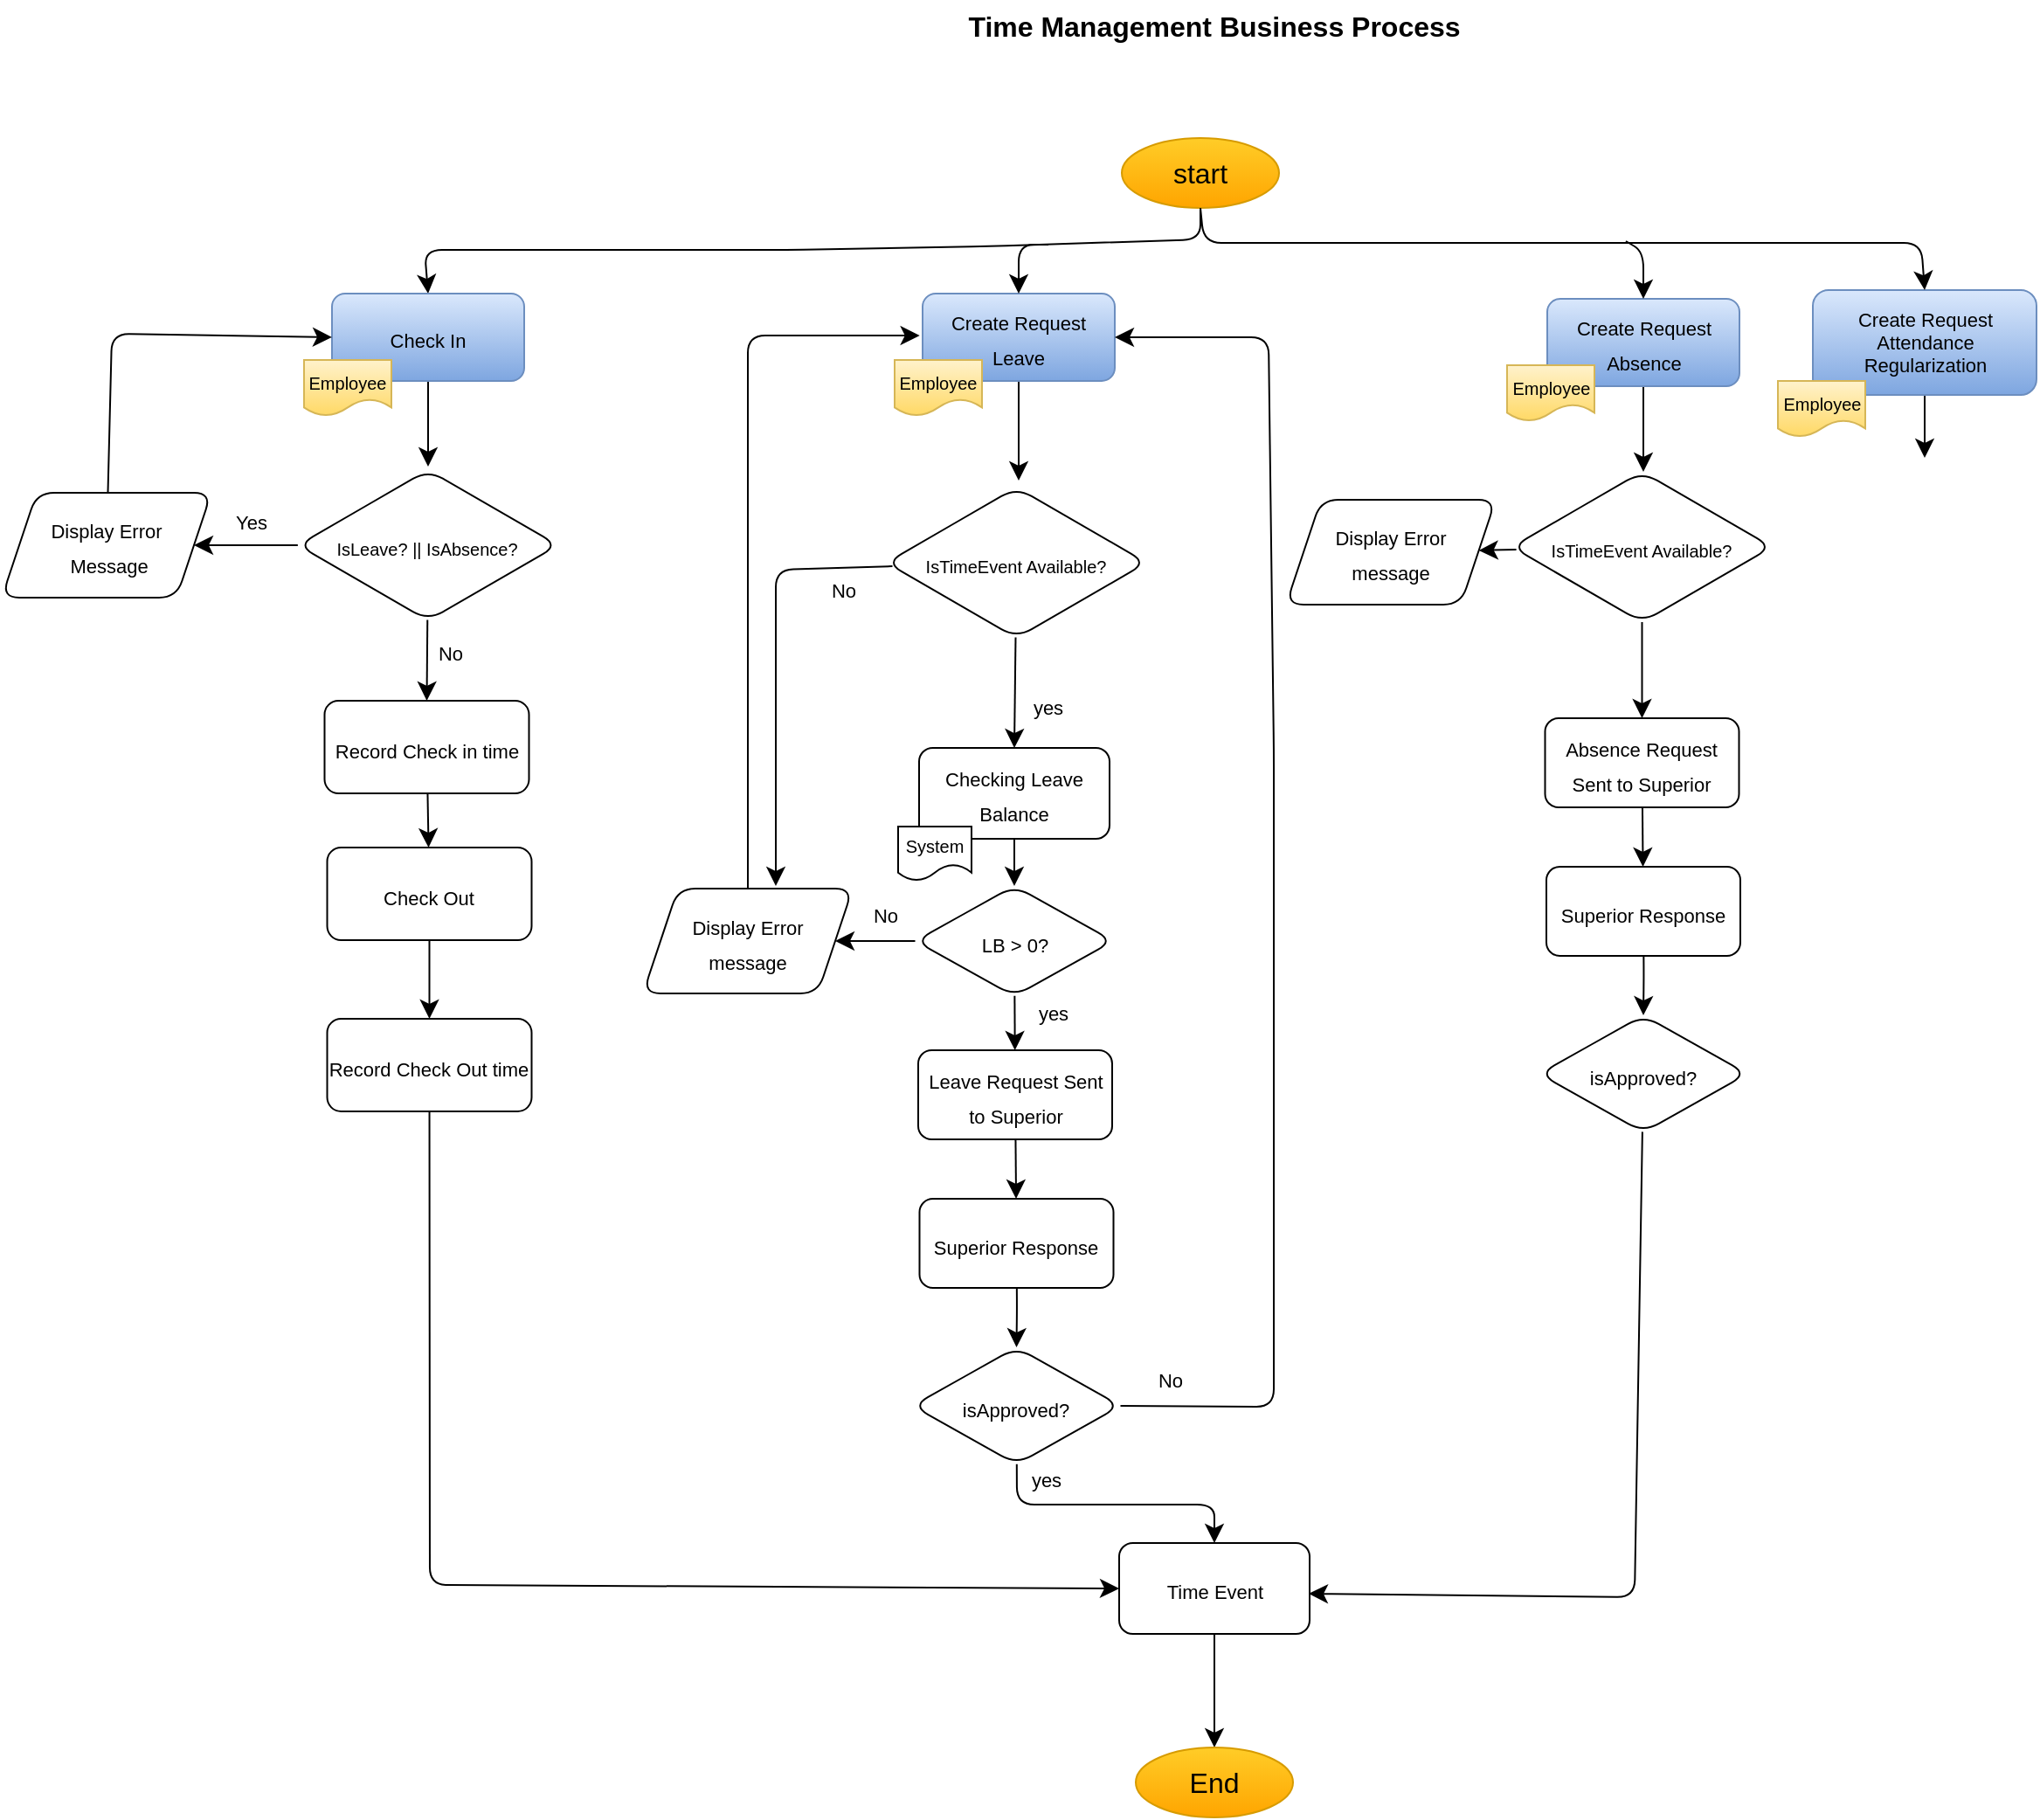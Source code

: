 <mxfile version="21.2.9" type="github">
  <diagram name="Page-1" id="3nV38mSNL-lvkJdHqZnk">
    <mxGraphModel dx="1599" dy="821" grid="0" gridSize="10" guides="1" tooltips="1" connect="1" arrows="1" fold="1" page="0" pageScale="1" pageWidth="850" pageHeight="1100" math="0" shadow="0">
      <root>
        <mxCell id="0" />
        <mxCell id="1" parent="0" />
        <mxCell id="1xMDpH14Qbi4-UP5KBB6-37" style="edgeStyle=none;rounded=1;orthogonalLoop=1;jettySize=auto;html=1;entryX=0.5;entryY=0;entryDx=0;entryDy=0;fontSize=12;startSize=8;endSize=8;movable=1;resizable=1;rotatable=1;deletable=1;editable=1;locked=0;connectable=1;" edge="1" parent="1" target="1xMDpH14Qbi4-UP5KBB6-5">
          <mxGeometry relative="1" as="geometry">
            <mxPoint x="220" y="41" as="sourcePoint" />
            <Array as="points">
              <mxPoint x="220" y="58" />
              <mxPoint x="99" y="62" />
              <mxPoint x="-17" y="64" />
              <mxPoint x="-224" y="64" />
            </Array>
          </mxGeometry>
        </mxCell>
        <mxCell id="1xMDpH14Qbi4-UP5KBB6-2" value="start" style="ellipse;whiteSpace=wrap;html=1;fontSize=16;fillColor=#ffcd28;gradientColor=#ffa500;strokeColor=#d79b00;movable=1;resizable=1;rotatable=1;deletable=1;editable=1;locked=0;connectable=1;" vertex="1" parent="1">
          <mxGeometry x="175" width="90" height="40" as="geometry" />
        </mxCell>
        <mxCell id="1xMDpH14Qbi4-UP5KBB6-3" value="Time Management Business Process" style="text;html=1;strokeColor=none;fillColor=none;align=center;verticalAlign=middle;whiteSpace=wrap;rounded=0;fontSize=16;fontStyle=1" vertex="1" parent="1">
          <mxGeometry x="63" y="-79" width="330" height="30" as="geometry" />
        </mxCell>
        <mxCell id="1xMDpH14Qbi4-UP5KBB6-4" style="edgeStyle=none;curved=1;rounded=0;orthogonalLoop=1;jettySize=auto;html=1;fontSize=12;startSize=8;endSize=8;movable=1;resizable=1;rotatable=1;deletable=1;editable=1;locked=0;connectable=1;" edge="1" parent="1" source="1xMDpH14Qbi4-UP5KBB6-5">
          <mxGeometry relative="1" as="geometry">
            <mxPoint x="-222" y="188" as="targetPoint" />
          </mxGeometry>
        </mxCell>
        <mxCell id="1xMDpH14Qbi4-UP5KBB6-5" value="&lt;font style=&quot;font-size: 11px;&quot;&gt;Check In&lt;/font&gt;" style="rounded=1;whiteSpace=wrap;html=1;fontSize=16;fillColor=#dae8fc;gradientColor=#7ea6e0;strokeColor=#6c8ebf;movable=1;resizable=1;rotatable=1;deletable=1;editable=1;locked=0;connectable=1;" vertex="1" parent="1">
          <mxGeometry x="-277" y="89" width="110" height="50" as="geometry" />
        </mxCell>
        <mxCell id="1xMDpH14Qbi4-UP5KBB6-6" value="&lt;font size=&quot;1&quot;&gt;Employee&lt;/font&gt;" style="shape=document;whiteSpace=wrap;html=1;boundedLbl=1;fontSize=16;fillColor=#fff2cc;gradientColor=#ffd966;strokeColor=#d6b656;movable=1;resizable=1;rotatable=1;deletable=1;editable=1;locked=0;connectable=1;" vertex="1" parent="1">
          <mxGeometry x="-293" y="127" width="50" height="32" as="geometry" />
        </mxCell>
        <mxCell id="1xMDpH14Qbi4-UP5KBB6-38" style="edgeStyle=none;curved=1;rounded=0;orthogonalLoop=1;jettySize=auto;html=1;fontSize=12;startSize=8;endSize=8;movable=1;resizable=1;rotatable=1;deletable=1;editable=1;locked=0;connectable=1;" edge="1" parent="1" source="1xMDpH14Qbi4-UP5KBB6-39">
          <mxGeometry relative="1" as="geometry">
            <mxPoint x="116" y="196" as="targetPoint" />
          </mxGeometry>
        </mxCell>
        <mxCell id="1xMDpH14Qbi4-UP5KBB6-39" value="&lt;font style=&quot;font-size: 11px;&quot;&gt;Create Request Leave&lt;/font&gt;" style="rounded=1;whiteSpace=wrap;html=1;fontSize=16;fillColor=#dae8fc;gradientColor=#7ea6e0;strokeColor=#6c8ebf;movable=0;resizable=0;rotatable=0;deletable=0;editable=0;locked=1;connectable=0;" vertex="1" parent="1">
          <mxGeometry x="61" y="89" width="110" height="50" as="geometry" />
        </mxCell>
        <mxCell id="1xMDpH14Qbi4-UP5KBB6-40" value="&lt;font size=&quot;1&quot;&gt;Employee&lt;/font&gt;" style="shape=document;whiteSpace=wrap;html=1;boundedLbl=1;fontSize=16;fillColor=#fff2cc;gradientColor=#ffd966;strokeColor=#d6b656;movable=0;resizable=0;rotatable=0;deletable=0;editable=0;locked=1;connectable=0;" vertex="1" parent="1">
          <mxGeometry x="45" y="127" width="50" height="32" as="geometry" />
        </mxCell>
        <mxCell id="1xMDpH14Qbi4-UP5KBB6-41" style="edgeStyle=none;curved=1;rounded=0;orthogonalLoop=1;jettySize=auto;html=1;fontSize=12;startSize=8;endSize=8;movable=1;resizable=1;rotatable=1;deletable=1;editable=1;locked=0;connectable=1;" edge="1" parent="1" source="1xMDpH14Qbi4-UP5KBB6-42">
          <mxGeometry relative="1" as="geometry">
            <mxPoint x="473.5" y="191" as="targetPoint" />
          </mxGeometry>
        </mxCell>
        <mxCell id="1xMDpH14Qbi4-UP5KBB6-42" value="&lt;font style=&quot;font-size: 11px;&quot;&gt;Create Request Absence&lt;/font&gt;" style="rounded=1;whiteSpace=wrap;html=1;fontSize=16;fillColor=#dae8fc;gradientColor=#7ea6e0;strokeColor=#6c8ebf;movable=1;resizable=1;rotatable=1;deletable=1;editable=1;locked=0;connectable=1;" vertex="1" parent="1">
          <mxGeometry x="418.5" y="92" width="110" height="50" as="geometry" />
        </mxCell>
        <mxCell id="1xMDpH14Qbi4-UP5KBB6-43" value="&lt;font size=&quot;1&quot;&gt;Employee&lt;/font&gt;" style="shape=document;whiteSpace=wrap;html=1;boundedLbl=1;fontSize=16;fillColor=#fff2cc;gradientColor=#ffd966;strokeColor=#d6b656;movable=1;resizable=1;rotatable=1;deletable=1;editable=1;locked=0;connectable=1;" vertex="1" parent="1">
          <mxGeometry x="395.5" y="130" width="50" height="32" as="geometry" />
        </mxCell>
        <mxCell id="1xMDpH14Qbi4-UP5KBB6-47" style="edgeStyle=none;curved=1;rounded=0;orthogonalLoop=1;jettySize=auto;html=1;fontSize=12;startSize=8;endSize=8;movable=1;resizable=1;rotatable=1;deletable=1;editable=1;locked=0;connectable=1;" edge="1" parent="1" source="1xMDpH14Qbi4-UP5KBB6-45">
          <mxGeometry relative="1" as="geometry">
            <mxPoint x="634.5" y="183" as="targetPoint" />
          </mxGeometry>
        </mxCell>
        <mxCell id="1xMDpH14Qbi4-UP5KBB6-45" value="&lt;font style=&quot;font-size: 11px;&quot;&gt;Create Request Attendance Regularization&lt;/font&gt;" style="rounded=1;whiteSpace=wrap;html=1;fontSize=11;fillColor=#dae8fc;gradientColor=#7ea6e0;strokeColor=#6c8ebf;movable=1;resizable=1;rotatable=1;deletable=1;editable=1;locked=0;connectable=1;" vertex="1" parent="1">
          <mxGeometry x="570.5" y="87" width="128" height="60" as="geometry" />
        </mxCell>
        <mxCell id="1xMDpH14Qbi4-UP5KBB6-46" value="&lt;font size=&quot;1&quot;&gt;Employee&lt;/font&gt;" style="shape=document;whiteSpace=wrap;html=1;boundedLbl=1;fontSize=16;fillColor=#fff2cc;gradientColor=#ffd966;strokeColor=#d6b656;movable=1;resizable=1;rotatable=1;deletable=1;editable=1;locked=0;connectable=1;" vertex="1" parent="1">
          <mxGeometry x="550.5" y="139" width="50" height="32" as="geometry" />
        </mxCell>
        <mxCell id="1xMDpH14Qbi4-UP5KBB6-48" style="edgeStyle=none;rounded=1;orthogonalLoop=1;jettySize=auto;html=1;entryX=0.5;entryY=0;entryDx=0;entryDy=0;fontSize=12;startSize=8;endSize=8;movable=1;resizable=1;rotatable=1;deletable=1;editable=1;locked=0;connectable=1;exitX=0.5;exitY=1;exitDx=0;exitDy=0;" edge="1" parent="1" source="1xMDpH14Qbi4-UP5KBB6-2" target="1xMDpH14Qbi4-UP5KBB6-45">
          <mxGeometry relative="1" as="geometry">
            <mxPoint x="282.5" y="43" as="sourcePoint" />
            <mxPoint x="141.5" y="91" as="targetPoint" />
            <Array as="points">
              <mxPoint x="222" y="60" />
              <mxPoint x="282.5" y="60" />
              <mxPoint x="378.5" y="60" />
              <mxPoint x="632.5" y="60" />
            </Array>
          </mxGeometry>
        </mxCell>
        <mxCell id="1xMDpH14Qbi4-UP5KBB6-49" value="" style="endArrow=classic;html=1;rounded=1;fontSize=12;startSize=8;endSize=8;entryX=0.5;entryY=0;entryDx=0;entryDy=0;movable=0;resizable=0;rotatable=0;deletable=0;editable=0;locked=1;connectable=0;" edge="1" parent="1" target="1xMDpH14Qbi4-UP5KBB6-39">
          <mxGeometry width="50" height="50" relative="1" as="geometry">
            <mxPoint x="133" y="61" as="sourcePoint" />
            <mxPoint x="223" y="-38" as="targetPoint" />
            <Array as="points">
              <mxPoint x="116" y="61" />
            </Array>
          </mxGeometry>
        </mxCell>
        <mxCell id="1xMDpH14Qbi4-UP5KBB6-50" value="" style="endArrow=classic;html=1;rounded=1;fontSize=12;startSize=8;endSize=8;entryX=0.5;entryY=0;entryDx=0;entryDy=0;movable=1;resizable=1;rotatable=1;deletable=1;editable=1;locked=0;connectable=1;" edge="1" parent="1" target="1xMDpH14Qbi4-UP5KBB6-42">
          <mxGeometry width="50" height="50" relative="1" as="geometry">
            <mxPoint x="463.5" y="59" as="sourcePoint" />
            <mxPoint x="283.5" y="102" as="targetPoint" />
            <Array as="points">
              <mxPoint x="473.5" y="65" />
            </Array>
          </mxGeometry>
        </mxCell>
        <mxCell id="1xMDpH14Qbi4-UP5KBB6-57" value="" style="edgeStyle=none;curved=1;rounded=0;orthogonalLoop=1;jettySize=auto;html=1;fontSize=12;startSize=8;endSize=8;" edge="1" parent="1" source="1xMDpH14Qbi4-UP5KBB6-51" target="1xMDpH14Qbi4-UP5KBB6-56">
          <mxGeometry relative="1" as="geometry" />
        </mxCell>
        <mxCell id="1xMDpH14Qbi4-UP5KBB6-51" value="&lt;font style=&quot;font-size: 11px;&quot;&gt;Checking Leave Balance&lt;/font&gt;" style="rounded=1;whiteSpace=wrap;html=1;fontSize=16;" vertex="1" parent="1">
          <mxGeometry x="59" y="349" width="109" height="52" as="geometry" />
        </mxCell>
        <mxCell id="1xMDpH14Qbi4-UP5KBB6-53" value="&lt;font style=&quot;font-size: 10px;&quot;&gt;System&lt;/font&gt;" style="shape=document;whiteSpace=wrap;html=1;boundedLbl=1;fontSize=10;" vertex="1" parent="1">
          <mxGeometry x="47" y="394" width="42" height="31" as="geometry" />
        </mxCell>
        <mxCell id="1xMDpH14Qbi4-UP5KBB6-59" value="" style="edgeStyle=none;curved=1;rounded=0;orthogonalLoop=1;jettySize=auto;html=1;fontSize=12;startSize=8;endSize=8;" edge="1" parent="1" source="1xMDpH14Qbi4-UP5KBB6-56" target="1xMDpH14Qbi4-UP5KBB6-58">
          <mxGeometry relative="1" as="geometry" />
        </mxCell>
        <mxCell id="1xMDpH14Qbi4-UP5KBB6-71" value="" style="edgeStyle=none;curved=1;rounded=0;orthogonalLoop=1;jettySize=auto;html=1;fontSize=12;startSize=8;endSize=8;" edge="1" parent="1" source="1xMDpH14Qbi4-UP5KBB6-56" target="1xMDpH14Qbi4-UP5KBB6-70">
          <mxGeometry relative="1" as="geometry" />
        </mxCell>
        <mxCell id="1xMDpH14Qbi4-UP5KBB6-56" value="&lt;font style=&quot;font-size: 11px;&quot;&gt;LB &amp;gt; 0?&lt;/font&gt;" style="rhombus;whiteSpace=wrap;html=1;fontSize=16;rounded=1;" vertex="1" parent="1">
          <mxGeometry x="56.75" y="428" width="113.5" height="63" as="geometry" />
        </mxCell>
        <mxCell id="1xMDpH14Qbi4-UP5KBB6-61" value="" style="edgeStyle=none;curved=1;rounded=0;orthogonalLoop=1;jettySize=auto;html=1;fontSize=12;startSize=8;endSize=8;" edge="1" parent="1" source="1xMDpH14Qbi4-UP5KBB6-58" target="1xMDpH14Qbi4-UP5KBB6-60">
          <mxGeometry relative="1" as="geometry" />
        </mxCell>
        <mxCell id="1xMDpH14Qbi4-UP5KBB6-58" value="&lt;font style=&quot;font-size: 11px;&quot;&gt;Leave Request Sent to Superior&lt;/font&gt;" style="whiteSpace=wrap;html=1;fontSize=16;rounded=1;" vertex="1" parent="1">
          <mxGeometry x="58.5" y="522" width="111" height="51" as="geometry" />
        </mxCell>
        <mxCell id="1xMDpH14Qbi4-UP5KBB6-63" value="" style="edgeStyle=none;rounded=1;orthogonalLoop=1;jettySize=auto;html=1;fontSize=12;startSize=8;endSize=8;entryX=0.5;entryY=0;entryDx=0;entryDy=0;" edge="1" parent="1" source="1xMDpH14Qbi4-UP5KBB6-60" target="1xMDpH14Qbi4-UP5KBB6-62">
          <mxGeometry relative="1" as="geometry">
            <Array as="points">
              <mxPoint x="115" y="670" />
            </Array>
          </mxGeometry>
        </mxCell>
        <mxCell id="1xMDpH14Qbi4-UP5KBB6-60" value="&lt;span style=&quot;font-size: 11px;&quot;&gt;Superior Response&lt;/span&gt;" style="whiteSpace=wrap;html=1;fontSize=16;rounded=1;" vertex="1" parent="1">
          <mxGeometry x="59.25" y="607" width="111" height="51" as="geometry" />
        </mxCell>
        <mxCell id="1xMDpH14Qbi4-UP5KBB6-83" style="edgeStyle=none;rounded=1;orthogonalLoop=1;jettySize=auto;html=1;fontSize=12;startSize=8;endSize=8;entryX=0.5;entryY=0;entryDx=0;entryDy=0;" edge="1" parent="1" source="1xMDpH14Qbi4-UP5KBB6-62" target="1xMDpH14Qbi4-UP5KBB6-84">
          <mxGeometry relative="1" as="geometry">
            <mxPoint x="114.75" y="800.667" as="targetPoint" />
            <Array as="points">
              <mxPoint x="115" y="782" />
              <mxPoint x="228" y="782" />
            </Array>
          </mxGeometry>
        </mxCell>
        <mxCell id="1xMDpH14Qbi4-UP5KBB6-62" value="&lt;font style=&quot;font-size: 11px;&quot;&gt;isApproved?&lt;/font&gt;" style="rhombus;whiteSpace=wrap;html=1;fontSize=16;rounded=1;" vertex="1" parent="1">
          <mxGeometry x="55.25" y="692" width="119" height="67" as="geometry" />
        </mxCell>
        <mxCell id="1xMDpH14Qbi4-UP5KBB6-66" style="edgeStyle=none;rounded=1;orthogonalLoop=1;jettySize=auto;html=1;fontSize=12;startSize=8;endSize=8;exitX=1;exitY=0.5;exitDx=0;exitDy=0;" edge="1" parent="1" source="1xMDpH14Qbi4-UP5KBB6-62">
          <mxGeometry relative="1" as="geometry">
            <mxPoint x="171" y="114" as="targetPoint" />
            <mxPoint x="270.452" y="572.809" as="sourcePoint" />
            <Array as="points">
              <mxPoint x="262" y="726" />
              <mxPoint x="262" y="567" />
              <mxPoint x="262" y="350" />
              <mxPoint x="259" y="114" />
            </Array>
          </mxGeometry>
        </mxCell>
        <mxCell id="1xMDpH14Qbi4-UP5KBB6-72" style="edgeStyle=none;rounded=1;orthogonalLoop=1;jettySize=auto;html=1;fontSize=12;startSize=8;endSize=8;" edge="1" parent="1" source="1xMDpH14Qbi4-UP5KBB6-70">
          <mxGeometry relative="1" as="geometry">
            <mxPoint x="59.333" y="113.0" as="targetPoint" />
            <Array as="points">
              <mxPoint x="-39" y="113" />
            </Array>
          </mxGeometry>
        </mxCell>
        <mxCell id="1xMDpH14Qbi4-UP5KBB6-70" value="&lt;font style=&quot;font-size: 11px;&quot;&gt;Display Error &lt;br&gt;message&lt;/font&gt;" style="shape=parallelogram;perimeter=parallelogramPerimeter;whiteSpace=wrap;html=1;fixedSize=1;fontSize=16;rounded=1;" vertex="1" parent="1">
          <mxGeometry x="-99" y="429.5" width="120" height="60" as="geometry" />
        </mxCell>
        <mxCell id="1xMDpH14Qbi4-UP5KBB6-73" value="&lt;font style=&quot;font-size: 11px;&quot;&gt;yes&lt;/font&gt;" style="text;html=1;strokeColor=none;fillColor=none;align=center;verticalAlign=middle;whiteSpace=wrap;rounded=0;fontSize=16;" vertex="1" parent="1">
          <mxGeometry x="106" y="484" width="60" height="30" as="geometry" />
        </mxCell>
        <mxCell id="1xMDpH14Qbi4-UP5KBB6-74" value="&lt;font style=&quot;font-size: 11px;&quot;&gt;No&lt;/font&gt;" style="text;html=1;strokeColor=none;fillColor=none;align=center;verticalAlign=middle;whiteSpace=wrap;rounded=0;fontSize=16;" vertex="1" parent="1">
          <mxGeometry x="10" y="428" width="60" height="30" as="geometry" />
        </mxCell>
        <mxCell id="1xMDpH14Qbi4-UP5KBB6-81" value="&lt;font style=&quot;font-size: 11px;&quot;&gt;yes&lt;/font&gt;" style="text;html=1;strokeColor=none;fillColor=none;align=center;verticalAlign=middle;whiteSpace=wrap;rounded=0;fontSize=16;" vertex="1" parent="1">
          <mxGeometry x="102" y="751" width="60" height="30" as="geometry" />
        </mxCell>
        <mxCell id="1xMDpH14Qbi4-UP5KBB6-82" value="&lt;font style=&quot;font-size: 11px;&quot;&gt;No&lt;/font&gt;" style="text;html=1;strokeColor=none;fillColor=none;align=center;verticalAlign=middle;whiteSpace=wrap;rounded=0;fontSize=16;" vertex="1" parent="1">
          <mxGeometry x="173.25" y="694" width="60" height="30" as="geometry" />
        </mxCell>
        <mxCell id="1xMDpH14Qbi4-UP5KBB6-116" value="" style="edgeStyle=none;curved=1;rounded=0;orthogonalLoop=1;jettySize=auto;html=1;fontSize=12;startSize=8;endSize=8;" edge="1" parent="1" source="1xMDpH14Qbi4-UP5KBB6-84" target="1xMDpH14Qbi4-UP5KBB6-91">
          <mxGeometry relative="1" as="geometry" />
        </mxCell>
        <mxCell id="1xMDpH14Qbi4-UP5KBB6-84" value="&lt;font style=&quot;font-size: 11px;&quot;&gt;Time Event&lt;br&gt;&lt;/font&gt;" style="rounded=1;whiteSpace=wrap;html=1;fontSize=16;" vertex="1" parent="1">
          <mxGeometry x="173.5" y="804" width="109" height="52" as="geometry" />
        </mxCell>
        <mxCell id="1xMDpH14Qbi4-UP5KBB6-87" style="edgeStyle=none;curved=1;rounded=0;orthogonalLoop=1;jettySize=auto;html=1;entryX=0.5;entryY=0;entryDx=0;entryDy=0;fontSize=12;startSize=8;endSize=8;" edge="1" parent="1" source="1xMDpH14Qbi4-UP5KBB6-85" target="1xMDpH14Qbi4-UP5KBB6-51">
          <mxGeometry relative="1" as="geometry" />
        </mxCell>
        <mxCell id="1xMDpH14Qbi4-UP5KBB6-89" style="edgeStyle=none;rounded=1;orthogonalLoop=1;jettySize=auto;html=1;fontSize=12;startSize=8;endSize=8;" edge="1" parent="1" source="1xMDpH14Qbi4-UP5KBB6-85">
          <mxGeometry relative="1" as="geometry">
            <mxPoint x="-23" y="428" as="targetPoint" />
            <Array as="points">
              <mxPoint x="-23" y="247" />
            </Array>
          </mxGeometry>
        </mxCell>
        <mxCell id="1xMDpH14Qbi4-UP5KBB6-85" value="&lt;span style=&quot;font-size: 10px;&quot;&gt;IsTimeEvent Available?&lt;/span&gt;" style="rhombus;whiteSpace=wrap;html=1;fontSize=16;rounded=1;" vertex="1" parent="1">
          <mxGeometry x="40.18" y="200" width="149.13" height="86" as="geometry" />
        </mxCell>
        <mxCell id="1xMDpH14Qbi4-UP5KBB6-88" value="&lt;font style=&quot;font-size: 11px;&quot;&gt;yes&lt;/font&gt;" style="text;html=1;strokeColor=none;fillColor=none;align=center;verticalAlign=middle;whiteSpace=wrap;rounded=0;fontSize=16;" vertex="1" parent="1">
          <mxGeometry x="103" y="309" width="60" height="30" as="geometry" />
        </mxCell>
        <mxCell id="1xMDpH14Qbi4-UP5KBB6-90" value="&lt;font style=&quot;font-size: 11px;&quot;&gt;No&lt;/font&gt;" style="text;html=1;strokeColor=none;fillColor=none;align=center;verticalAlign=middle;whiteSpace=wrap;rounded=0;fontSize=16;" vertex="1" parent="1">
          <mxGeometry x="-14" y="242" width="60" height="30" as="geometry" />
        </mxCell>
        <mxCell id="1xMDpH14Qbi4-UP5KBB6-91" value="End" style="ellipse;whiteSpace=wrap;html=1;fontSize=16;fillColor=#ffcd28;gradientColor=#ffa500;strokeColor=#d79b00;movable=1;resizable=1;rotatable=1;deletable=1;editable=1;locked=0;connectable=1;" vertex="1" parent="1">
          <mxGeometry x="183" y="921" width="90" height="40" as="geometry" />
        </mxCell>
        <mxCell id="1xMDpH14Qbi4-UP5KBB6-95" value="" style="edgeStyle=none;curved=1;rounded=0;orthogonalLoop=1;jettySize=auto;html=1;fontSize=12;startSize=8;endSize=8;" edge="1" parent="1" source="1xMDpH14Qbi4-UP5KBB6-93" target="1xMDpH14Qbi4-UP5KBB6-94">
          <mxGeometry relative="1" as="geometry" />
        </mxCell>
        <mxCell id="1xMDpH14Qbi4-UP5KBB6-93" value="&lt;font style=&quot;font-size: 11px;&quot;&gt;Record Check in time&lt;/font&gt;" style="rounded=1;whiteSpace=wrap;html=1;fontSize=16;" vertex="1" parent="1">
          <mxGeometry x="-281.25" y="322" width="117" height="53" as="geometry" />
        </mxCell>
        <mxCell id="1xMDpH14Qbi4-UP5KBB6-97" value="" style="edgeStyle=none;curved=1;rounded=0;orthogonalLoop=1;jettySize=auto;html=1;fontSize=12;startSize=8;endSize=8;" edge="1" parent="1" source="1xMDpH14Qbi4-UP5KBB6-94" target="1xMDpH14Qbi4-UP5KBB6-96">
          <mxGeometry relative="1" as="geometry" />
        </mxCell>
        <mxCell id="1xMDpH14Qbi4-UP5KBB6-94" value="&lt;font style=&quot;font-size: 11px;&quot;&gt;Check Out&lt;/font&gt;" style="rounded=1;whiteSpace=wrap;html=1;fontSize=16;" vertex="1" parent="1">
          <mxGeometry x="-279.75" y="406" width="117" height="53" as="geometry" />
        </mxCell>
        <mxCell id="1xMDpH14Qbi4-UP5KBB6-98" style="edgeStyle=none;rounded=1;orthogonalLoop=1;jettySize=auto;html=1;entryX=0;entryY=0.5;entryDx=0;entryDy=0;fontSize=12;startSize=8;endSize=8;" edge="1" parent="1" source="1xMDpH14Qbi4-UP5KBB6-96" target="1xMDpH14Qbi4-UP5KBB6-84">
          <mxGeometry relative="1" as="geometry">
            <Array as="points">
              <mxPoint x="-221" y="828" />
            </Array>
          </mxGeometry>
        </mxCell>
        <mxCell id="1xMDpH14Qbi4-UP5KBB6-96" value="&lt;font style=&quot;font-size: 11px;&quot;&gt;Record Check Out time&lt;/font&gt;" style="rounded=1;whiteSpace=wrap;html=1;fontSize=16;" vertex="1" parent="1">
          <mxGeometry x="-279.75" y="504" width="117" height="53" as="geometry" />
        </mxCell>
        <mxCell id="1xMDpH14Qbi4-UP5KBB6-99" value="" style="edgeStyle=none;curved=1;rounded=0;orthogonalLoop=1;jettySize=auto;html=1;fontSize=12;startSize=8;endSize=8;" edge="1" parent="1" source="1xMDpH14Qbi4-UP5KBB6-100" target="1xMDpH14Qbi4-UP5KBB6-102">
          <mxGeometry relative="1" as="geometry" />
        </mxCell>
        <mxCell id="1xMDpH14Qbi4-UP5KBB6-100" value="&lt;font style=&quot;font-size: 11px;&quot;&gt;Absence Request Sent to Superior&lt;/font&gt;" style="whiteSpace=wrap;html=1;fontSize=16;rounded=1;" vertex="1" parent="1">
          <mxGeometry x="417.25" y="332" width="111" height="51" as="geometry" />
        </mxCell>
        <mxCell id="1xMDpH14Qbi4-UP5KBB6-101" value="" style="edgeStyle=none;rounded=1;orthogonalLoop=1;jettySize=auto;html=1;fontSize=12;startSize=8;endSize=8;entryX=0.5;entryY=0;entryDx=0;entryDy=0;" edge="1" parent="1" source="1xMDpH14Qbi4-UP5KBB6-102" target="1xMDpH14Qbi4-UP5KBB6-103">
          <mxGeometry relative="1" as="geometry">
            <Array as="points">
              <mxPoint x="473.75" y="480" />
            </Array>
          </mxGeometry>
        </mxCell>
        <mxCell id="1xMDpH14Qbi4-UP5KBB6-102" value="&lt;span style=&quot;font-size: 11px;&quot;&gt;Superior Response&lt;/span&gt;" style="whiteSpace=wrap;html=1;fontSize=16;rounded=1;" vertex="1" parent="1">
          <mxGeometry x="418" y="417" width="111" height="51" as="geometry" />
        </mxCell>
        <mxCell id="1xMDpH14Qbi4-UP5KBB6-104" style="edgeStyle=none;rounded=1;orthogonalLoop=1;jettySize=auto;html=1;fontSize=12;startSize=8;endSize=8;" edge="1" parent="1" source="1xMDpH14Qbi4-UP5KBB6-103">
          <mxGeometry relative="1" as="geometry">
            <mxPoint x="282" y="833" as="targetPoint" />
            <Array as="points">
              <mxPoint x="468.5" y="835" />
            </Array>
          </mxGeometry>
        </mxCell>
        <mxCell id="1xMDpH14Qbi4-UP5KBB6-103" value="&lt;font style=&quot;font-size: 11px;&quot;&gt;isApproved?&lt;/font&gt;" style="rhombus;whiteSpace=wrap;html=1;fontSize=16;rounded=1;" vertex="1" parent="1">
          <mxGeometry x="414" y="502" width="119" height="67" as="geometry" />
        </mxCell>
        <mxCell id="1xMDpH14Qbi4-UP5KBB6-107" style="edgeStyle=none;curved=1;rounded=0;orthogonalLoop=1;jettySize=auto;html=1;entryX=0.5;entryY=0;entryDx=0;entryDy=0;fontSize=12;startSize=8;endSize=8;" edge="1" parent="1" source="1xMDpH14Qbi4-UP5KBB6-105" target="1xMDpH14Qbi4-UP5KBB6-100">
          <mxGeometry relative="1" as="geometry" />
        </mxCell>
        <mxCell id="1xMDpH14Qbi4-UP5KBB6-118" value="" style="edgeStyle=none;curved=1;rounded=0;orthogonalLoop=1;jettySize=auto;html=1;fontSize=12;startSize=8;endSize=8;" edge="1" parent="1" source="1xMDpH14Qbi4-UP5KBB6-105" target="1xMDpH14Qbi4-UP5KBB6-117">
          <mxGeometry relative="1" as="geometry" />
        </mxCell>
        <mxCell id="1xMDpH14Qbi4-UP5KBB6-105" value="&lt;span style=&quot;font-size: 10px;&quot;&gt;IsTimeEvent Available?&lt;/span&gt;" style="rhombus;whiteSpace=wrap;html=1;fontSize=16;rounded=1;" vertex="1" parent="1">
          <mxGeometry x="398.18" y="191" width="149.13" height="86" as="geometry" />
        </mxCell>
        <mxCell id="1xMDpH14Qbi4-UP5KBB6-109" style="edgeStyle=none;curved=1;rounded=0;orthogonalLoop=1;jettySize=auto;html=1;entryX=0.5;entryY=0;entryDx=0;entryDy=0;fontSize=12;startSize=8;endSize=8;" edge="1" parent="1" source="1xMDpH14Qbi4-UP5KBB6-108" target="1xMDpH14Qbi4-UP5KBB6-93">
          <mxGeometry relative="1" as="geometry" />
        </mxCell>
        <mxCell id="1xMDpH14Qbi4-UP5KBB6-111" value="" style="edgeStyle=none;curved=1;rounded=0;orthogonalLoop=1;jettySize=auto;html=1;fontSize=12;startSize=8;endSize=8;" edge="1" parent="1" source="1xMDpH14Qbi4-UP5KBB6-108" target="1xMDpH14Qbi4-UP5KBB6-110">
          <mxGeometry relative="1" as="geometry" />
        </mxCell>
        <mxCell id="1xMDpH14Qbi4-UP5KBB6-108" value="&lt;span style=&quot;font-size: 10px;&quot;&gt;IsLeave? || IsAbsence?&lt;/span&gt;" style="rhombus;whiteSpace=wrap;html=1;fontSize=16;rounded=1;" vertex="1" parent="1">
          <mxGeometry x="-296.57" y="190" width="149.13" height="86" as="geometry" />
        </mxCell>
        <mxCell id="1xMDpH14Qbi4-UP5KBB6-115" style="edgeStyle=none;rounded=1;orthogonalLoop=1;jettySize=auto;html=1;entryX=0;entryY=0.5;entryDx=0;entryDy=0;fontSize=12;startSize=8;endSize=8;" edge="1" parent="1" source="1xMDpH14Qbi4-UP5KBB6-110" target="1xMDpH14Qbi4-UP5KBB6-5">
          <mxGeometry relative="1" as="geometry">
            <Array as="points">
              <mxPoint x="-403" y="112" />
            </Array>
          </mxGeometry>
        </mxCell>
        <mxCell id="1xMDpH14Qbi4-UP5KBB6-110" value="&lt;font style=&quot;font-size: 11px;&quot;&gt;Display Error&lt;br&gt;&amp;nbsp;Message&lt;/font&gt;" style="shape=parallelogram;perimeter=parallelogramPerimeter;whiteSpace=wrap;html=1;fixedSize=1;fontSize=16;rounded=1;" vertex="1" parent="1">
          <mxGeometry x="-465.995" y="203" width="120" height="60" as="geometry" />
        </mxCell>
        <mxCell id="1xMDpH14Qbi4-UP5KBB6-112" value="&lt;font style=&quot;font-size: 11px;&quot;&gt;Yes&lt;/font&gt;" style="text;html=1;strokeColor=none;fillColor=none;align=center;verticalAlign=middle;whiteSpace=wrap;rounded=0;fontSize=16;" vertex="1" parent="1">
          <mxGeometry x="-353" y="203" width="60" height="30" as="geometry" />
        </mxCell>
        <mxCell id="1xMDpH14Qbi4-UP5KBB6-114" value="&lt;font style=&quot;font-size: 11px;&quot;&gt;No&lt;/font&gt;" style="text;html=1;strokeColor=none;fillColor=none;align=center;verticalAlign=middle;whiteSpace=wrap;rounded=0;fontSize=16;" vertex="1" parent="1">
          <mxGeometry x="-239" y="278" width="60" height="30" as="geometry" />
        </mxCell>
        <mxCell id="1xMDpH14Qbi4-UP5KBB6-117" value="&lt;font style=&quot;font-size: 11px;&quot;&gt;Display Error&lt;br style=&quot;border-color: var(--border-color);&quot;&gt;message&lt;/font&gt;" style="shape=parallelogram;perimeter=parallelogramPerimeter;whiteSpace=wrap;html=1;fixedSize=1;fontSize=16;rounded=1;" vertex="1" parent="1">
          <mxGeometry x="269.005" y="207" width="120" height="60" as="geometry" />
        </mxCell>
      </root>
    </mxGraphModel>
  </diagram>
</mxfile>
